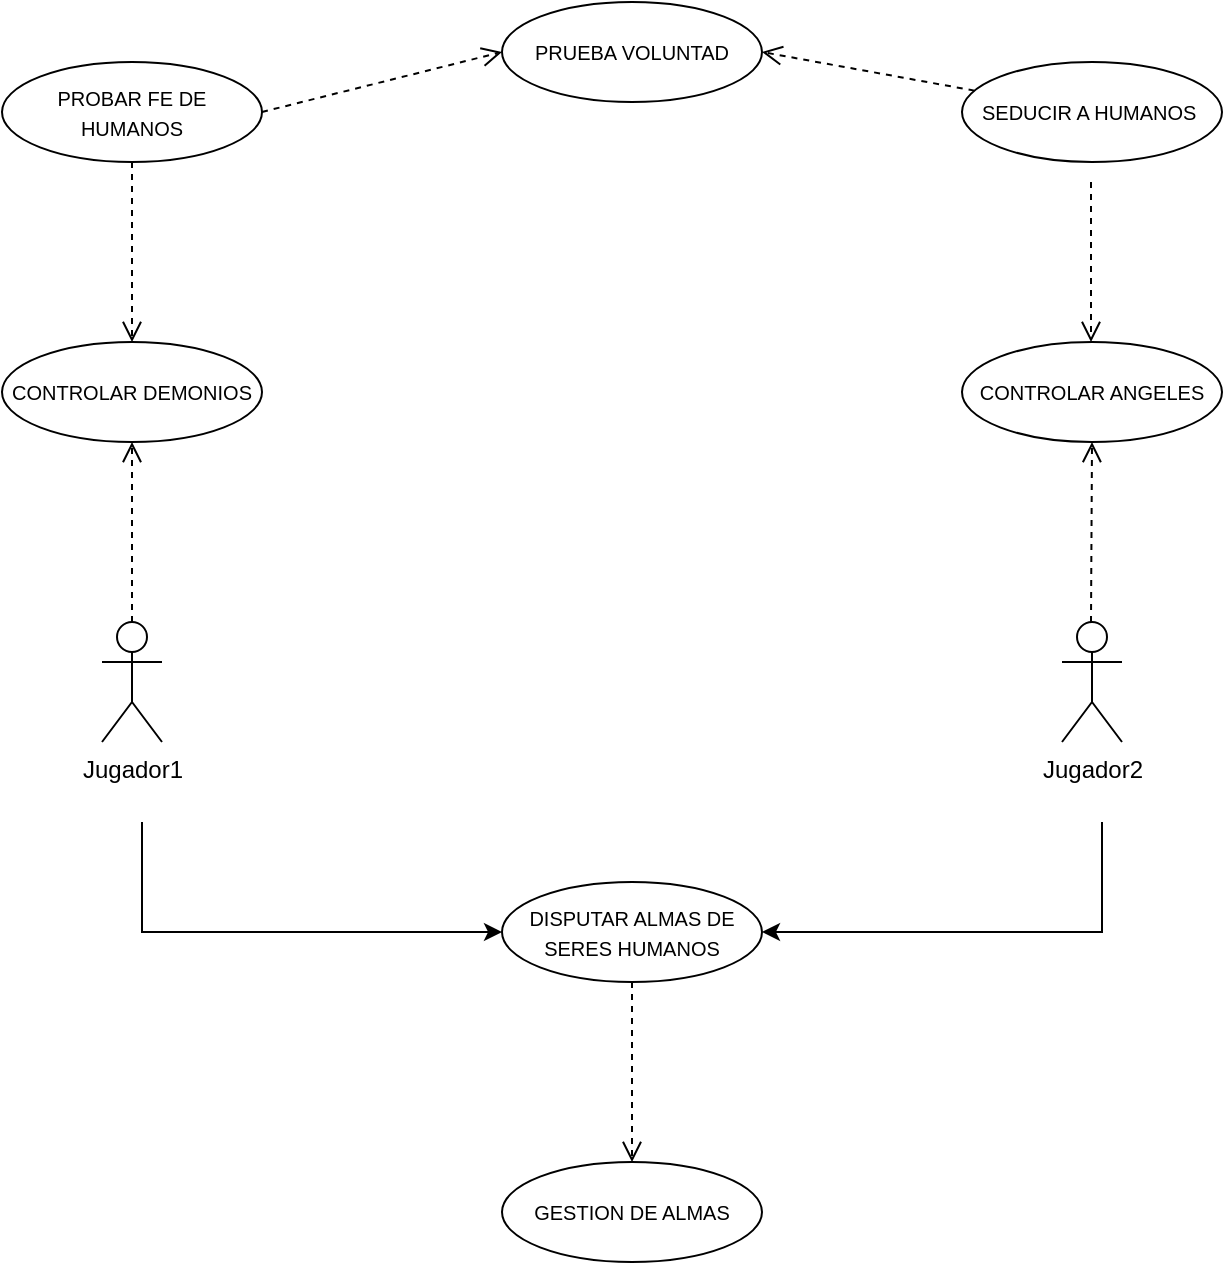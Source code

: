 <mxfile version="20.8.16" type="device"><diagram name="Página-1" id="hAK6XxfKBqyrQvHriC48"><mxGraphModel dx="1219" dy="713" grid="0" gridSize="10" guides="1" tooltips="1" connect="1" arrows="1" fold="1" page="1" pageScale="1" pageWidth="827" pageHeight="1169" math="0" shadow="0"><root><mxCell id="0"/><mxCell id="1" parent="0"/><mxCell id="5sPfodMyQqeA5mbs9ECq-6" value="Jugador1" style="shape=umlActor;verticalLabelPosition=bottom;verticalAlign=top;html=1;outlineConnect=0;" vertex="1" parent="1"><mxGeometry x="130" y="420" width="30" height="60" as="geometry"/></mxCell><mxCell id="5sPfodMyQqeA5mbs9ECq-7" value="Jugador2" style="shape=umlActor;verticalLabelPosition=bottom;verticalAlign=top;html=1;outlineConnect=0;" vertex="1" parent="1"><mxGeometry x="610" y="420" width="30" height="60" as="geometry"/></mxCell><mxCell id="5sPfodMyQqeA5mbs9ECq-21" value="&lt;font style=&quot;font-size: 10px;&quot;&gt;DISPUTAR ALMAS DE SERES HUMANOS&lt;/font&gt;" style="ellipse;whiteSpace=wrap;html=1;" vertex="1" parent="1"><mxGeometry x="330" y="550" width="130" height="50" as="geometry"/></mxCell><mxCell id="5sPfodMyQqeA5mbs9ECq-23" value="&lt;span style=&quot;font-size: 10px;&quot;&gt;CONTROLAR DEMONIOS&lt;/span&gt;" style="ellipse;whiteSpace=wrap;html=1;" vertex="1" parent="1"><mxGeometry x="80" y="280" width="130" height="50" as="geometry"/></mxCell><mxCell id="5sPfodMyQqeA5mbs9ECq-24" value="&lt;font style=&quot;font-size: 10px;&quot;&gt;CONTROLAR ANGELES&lt;/font&gt;" style="ellipse;whiteSpace=wrap;html=1;" vertex="1" parent="1"><mxGeometry x="560" y="280" width="130" height="50" as="geometry"/></mxCell><mxCell id="5sPfodMyQqeA5mbs9ECq-27" value="" style="endArrow=classic;html=1;rounded=0;fontSize=10;entryX=0;entryY=0.5;entryDx=0;entryDy=0;" edge="1" parent="1" target="5sPfodMyQqeA5mbs9ECq-21"><mxGeometry width="50" height="50" relative="1" as="geometry"><mxPoint x="150" y="520" as="sourcePoint"/><mxPoint x="200" y="470" as="targetPoint"/><Array as="points"><mxPoint x="150" y="575"/></Array></mxGeometry></mxCell><mxCell id="5sPfodMyQqeA5mbs9ECq-28" value="" style="endArrow=classic;html=1;rounded=0;fontSize=10;entryX=1;entryY=0.5;entryDx=0;entryDy=0;" edge="1" parent="1" target="5sPfodMyQqeA5mbs9ECq-21"><mxGeometry width="50" height="50" relative="1" as="geometry"><mxPoint x="630" y="520" as="sourcePoint"/><mxPoint x="570" y="535" as="targetPoint"/><Array as="points"><mxPoint x="630" y="575"/></Array></mxGeometry></mxCell><mxCell id="5sPfodMyQqeA5mbs9ECq-33" value="" style="html=1;verticalAlign=bottom;endArrow=open;dashed=1;endSize=8;rounded=0;fontSize=10;exitX=0.5;exitY=0;exitDx=0;exitDy=0;exitPerimeter=0;" edge="1" parent="1" source="5sPfodMyQqeA5mbs9ECq-6"><mxGeometry x="-0.5" y="-40" relative="1" as="geometry"><mxPoint x="220" y="320" as="sourcePoint"/><mxPoint x="145" y="330" as="targetPoint"/><mxPoint as="offset"/></mxGeometry></mxCell><mxCell id="5sPfodMyQqeA5mbs9ECq-34" value="" style="html=1;verticalAlign=bottom;endArrow=open;dashed=1;endSize=8;rounded=0;fontSize=10;exitX=0.5;exitY=0;exitDx=0;exitDy=0;exitPerimeter=0;" edge="1" parent="1"><mxGeometry x="-0.5" y="-40" relative="1" as="geometry"><mxPoint x="624.5" y="420" as="sourcePoint"/><mxPoint x="625" y="330" as="targetPoint"/><mxPoint as="offset"/></mxGeometry></mxCell><mxCell id="5sPfodMyQqeA5mbs9ECq-36" value="&lt;font style=&quot;font-size: 10px;&quot;&gt;GESTION DE ALMAS&lt;/font&gt;" style="ellipse;whiteSpace=wrap;html=1;" vertex="1" parent="1"><mxGeometry x="330" y="690" width="130" height="50" as="geometry"/></mxCell><mxCell id="5sPfodMyQqeA5mbs9ECq-37" value="&lt;font style=&quot;font-size: 10px;&quot;&gt;PROBAR FE DE HUMANOS&lt;/font&gt;" style="ellipse;whiteSpace=wrap;html=1;" vertex="1" parent="1"><mxGeometry x="80" y="140" width="130" height="50" as="geometry"/></mxCell><mxCell id="5sPfodMyQqeA5mbs9ECq-38" value="" style="html=1;verticalAlign=bottom;endArrow=open;dashed=1;endSize=8;rounded=0;fontSize=10;exitX=0.5;exitY=1;exitDx=0;exitDy=0;" edge="1" parent="1" source="5sPfodMyQqeA5mbs9ECq-37" target="5sPfodMyQqeA5mbs9ECq-23"><mxGeometry x="-0.5" y="-40" relative="1" as="geometry"><mxPoint x="140" y="230" as="sourcePoint"/><mxPoint x="140" y="140" as="targetPoint"/><mxPoint as="offset"/></mxGeometry></mxCell><mxCell id="5sPfodMyQqeA5mbs9ECq-39" value="&lt;font style=&quot;font-size: 10px;&quot;&gt;SEDUCIR A HUMANOS&amp;nbsp;&lt;/font&gt;" style="ellipse;whiteSpace=wrap;html=1;" vertex="1" parent="1"><mxGeometry x="560" y="140" width="130" height="50" as="geometry"/></mxCell><mxCell id="5sPfodMyQqeA5mbs9ECq-40" value="" style="html=1;verticalAlign=bottom;endArrow=open;dashed=1;endSize=8;rounded=0;fontSize=10;exitX=0.5;exitY=1;exitDx=0;exitDy=0;" edge="1" parent="1"><mxGeometry x="-0.5" y="-40" relative="1" as="geometry"><mxPoint x="624.5" y="200" as="sourcePoint"/><mxPoint x="624.5" y="280" as="targetPoint"/><mxPoint as="offset"/></mxGeometry></mxCell><mxCell id="5sPfodMyQqeA5mbs9ECq-41" value="" style="html=1;verticalAlign=bottom;endArrow=open;dashed=1;endSize=8;rounded=0;fontSize=10;entryX=0.5;entryY=0;entryDx=0;entryDy=0;exitX=0.5;exitY=1;exitDx=0;exitDy=0;" edge="1" parent="1" source="5sPfodMyQqeA5mbs9ECq-21" target="5sPfodMyQqeA5mbs9ECq-36"><mxGeometry x="-0.5" y="-40" relative="1" as="geometry"><mxPoint x="490" y="650" as="sourcePoint"/><mxPoint x="394.5" y="600" as="targetPoint"/><mxPoint as="offset"/></mxGeometry></mxCell><mxCell id="5sPfodMyQqeA5mbs9ECq-42" value="&lt;font style=&quot;font-size: 10px;&quot;&gt;PRUEBA VOLUNTAD&lt;/font&gt;" style="ellipse;whiteSpace=wrap;html=1;" vertex="1" parent="1"><mxGeometry x="330" y="110" width="130" height="50" as="geometry"/></mxCell><mxCell id="5sPfodMyQqeA5mbs9ECq-43" value="" style="html=1;verticalAlign=bottom;endArrow=open;dashed=1;endSize=8;rounded=0;fontSize=10;exitX=1;exitY=0.5;exitDx=0;exitDy=0;entryX=0;entryY=0.5;entryDx=0;entryDy=0;" edge="1" parent="1" source="5sPfodMyQqeA5mbs9ECq-37" target="5sPfodMyQqeA5mbs9ECq-42"><mxGeometry x="-0.5" y="-40" relative="1" as="geometry"><mxPoint x="250" y="170" as="sourcePoint"/><mxPoint x="250" y="80" as="targetPoint"/><mxPoint as="offset"/></mxGeometry></mxCell><mxCell id="5sPfodMyQqeA5mbs9ECq-45" value="" style="html=1;verticalAlign=bottom;endArrow=open;dashed=1;endSize=8;rounded=0;fontSize=10;entryX=1;entryY=0.5;entryDx=0;entryDy=0;" edge="1" parent="1" source="5sPfodMyQqeA5mbs9ECq-39" target="5sPfodMyQqeA5mbs9ECq-42"><mxGeometry x="-0.5" y="-40" relative="1" as="geometry"><mxPoint x="490" y="160" as="sourcePoint"/><mxPoint x="600" y="160" as="targetPoint"/><mxPoint as="offset"/></mxGeometry></mxCell></root></mxGraphModel></diagram></mxfile>